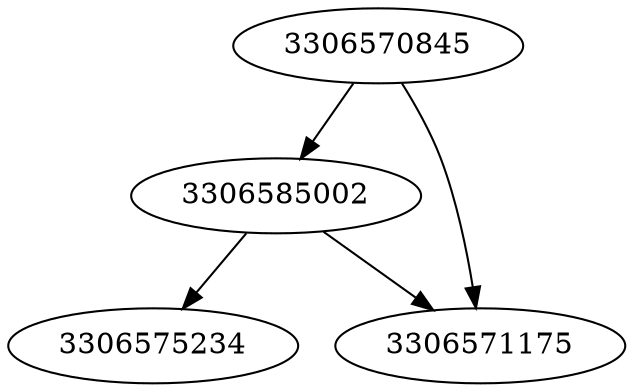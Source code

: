 strict digraph  {
3306585002;
3306575234;
3306570845;
3306571175;
3306585002 -> 3306571175;
3306585002 -> 3306575234;
3306570845 -> 3306585002;
3306570845 -> 3306571175;
}
